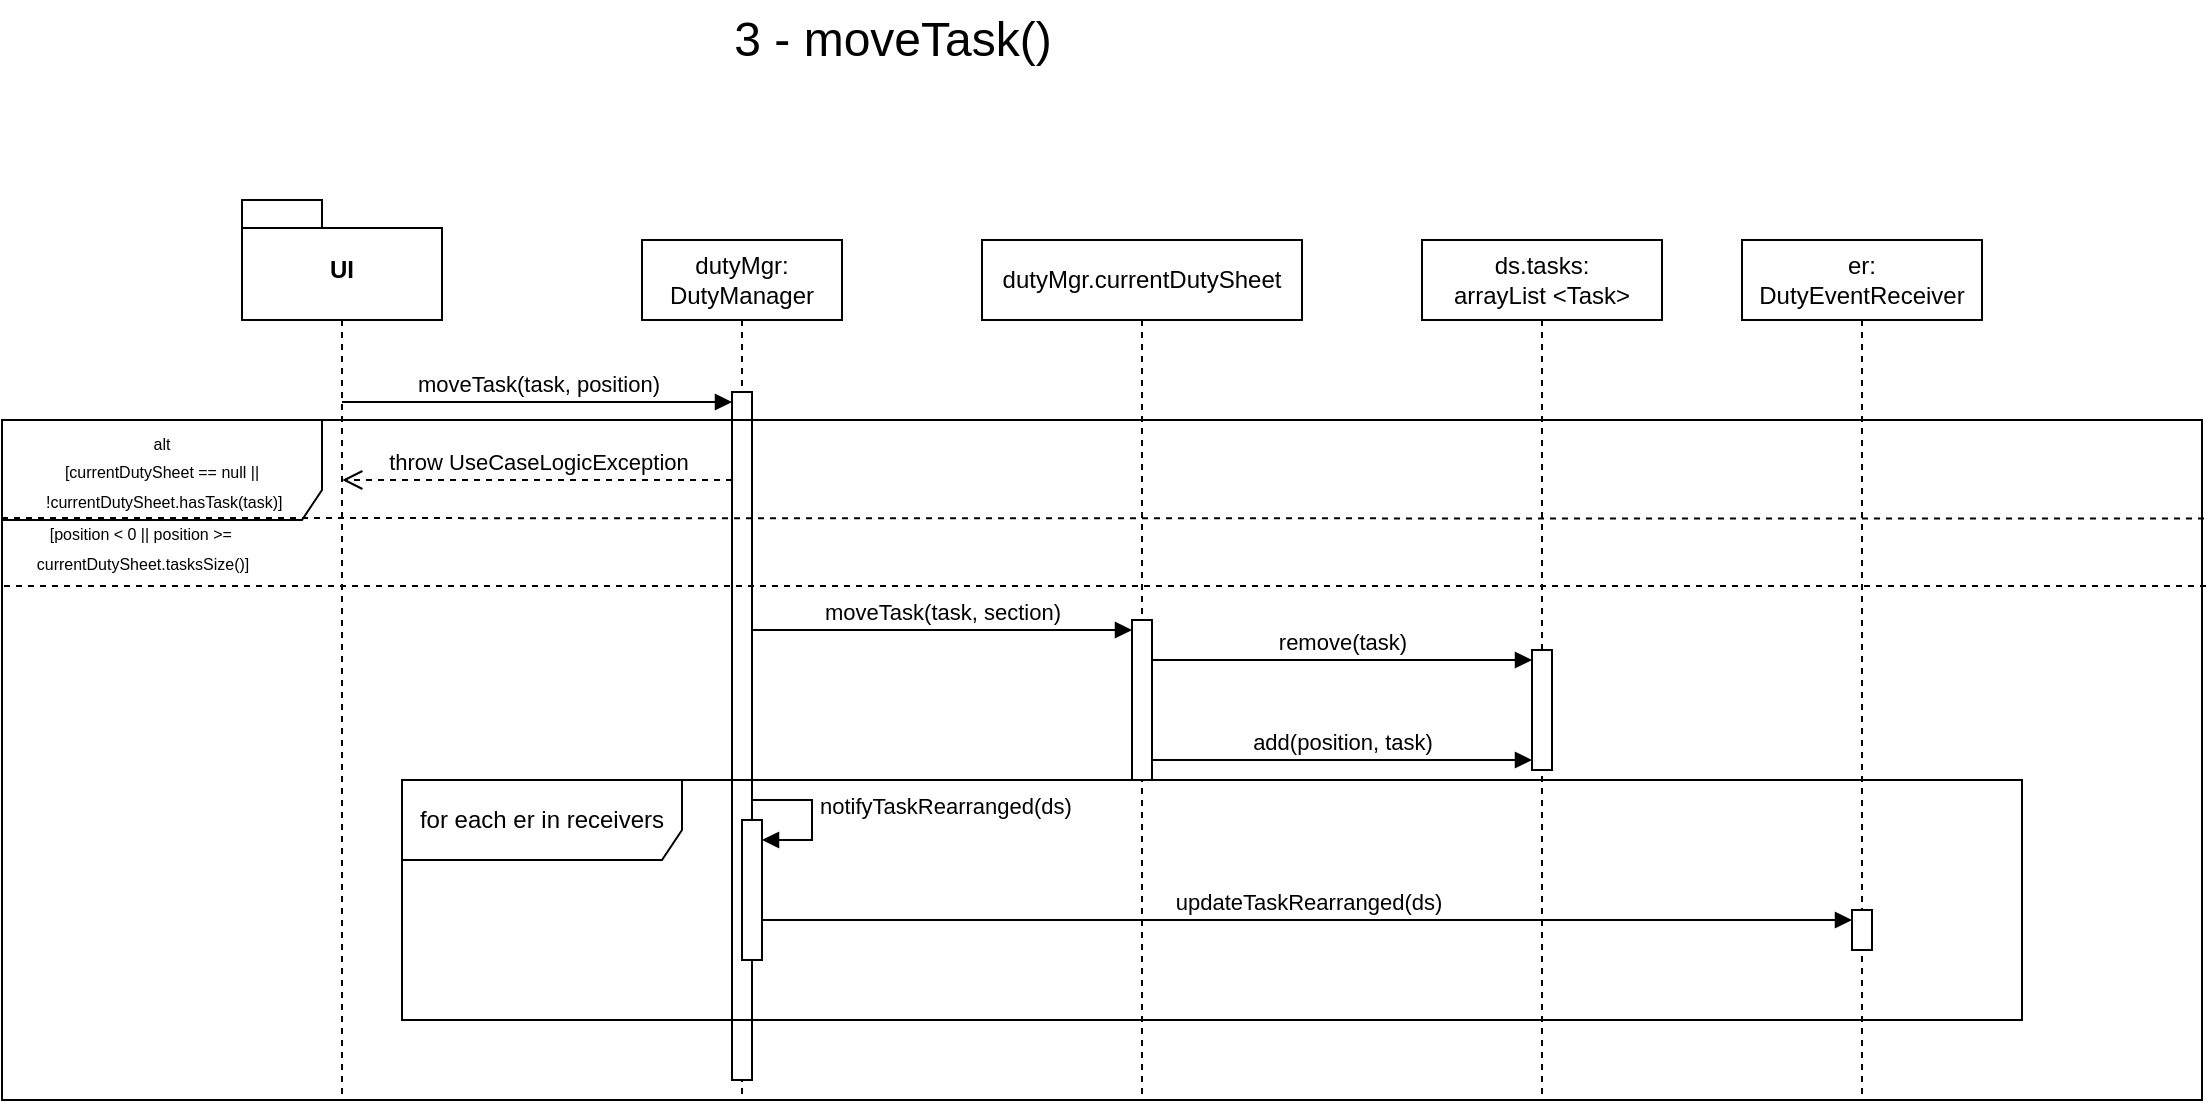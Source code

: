 <mxfile version="24.4.4" type="google">
  <diagram name="Pagina-1" id="pxX9eCmcA_wfoh8v_CYA">
    <mxGraphModel grid="1" page="1" gridSize="10" guides="1" tooltips="1" connect="1" arrows="1" fold="1" pageScale="1" pageWidth="827" pageHeight="1169" math="0" shadow="0">
      <root>
        <mxCell id="0" />
        <mxCell id="1" parent="0" />
        <mxCell id="Ci3nzB67hYWqeItbK3N2-4" value="dutyMgr:&lt;div&gt;DutyManager&lt;/div&gt;" style="shape=umlLifeline;perimeter=lifelinePerimeter;whiteSpace=wrap;html=1;container=1;dropTarget=0;collapsible=0;recursiveResize=0;outlineConnect=0;portConstraint=eastwest;newEdgeStyle={&quot;curved&quot;:0,&quot;rounded&quot;:0};" vertex="1" parent="1">
          <mxGeometry x="310" y="240" width="100" height="430" as="geometry" />
        </mxCell>
        <mxCell id="Ci3nzB67hYWqeItbK3N2-9" value="" style="html=1;points=[[0,0,0,0,5],[0,1,0,0,-5],[1,0,0,0,5],[1,1,0,0,-5]];perimeter=orthogonalPerimeter;outlineConnect=0;targetShapes=umlLifeline;portConstraint=eastwest;newEdgeStyle={&quot;curved&quot;:0,&quot;rounded&quot;:0};" vertex="1" parent="Ci3nzB67hYWqeItbK3N2-4">
          <mxGeometry x="45" y="76" width="10" height="344" as="geometry" />
        </mxCell>
        <mxCell id="Ci3nzB67hYWqeItbK3N2-21" value="" style="html=1;points=[[0,0,0,0,5],[0,1,0,0,-5],[1,0,0,0,5],[1,1,0,0,-5]];perimeter=orthogonalPerimeter;outlineConnect=0;targetShapes=umlLifeline;portConstraint=eastwest;newEdgeStyle={&quot;curved&quot;:0,&quot;rounded&quot;:0};" vertex="1" parent="Ci3nzB67hYWqeItbK3N2-4">
          <mxGeometry x="50" y="290" width="10" height="70" as="geometry" />
        </mxCell>
        <mxCell id="Ci3nzB67hYWqeItbK3N2-22" value="notifyTaskRearranged(ds)" style="html=1;align=left;spacingLeft=2;endArrow=block;rounded=0;edgeStyle=orthogonalEdgeStyle;curved=0;rounded=0;" edge="1" parent="Ci3nzB67hYWqeItbK3N2-4" target="Ci3nzB67hYWqeItbK3N2-21">
          <mxGeometry x="0.004" relative="1" as="geometry">
            <mxPoint x="55" y="270" as="sourcePoint" />
            <Array as="points">
              <mxPoint x="55" y="280" />
              <mxPoint x="85" y="280" />
              <mxPoint x="85" y="300" />
            </Array>
            <mxPoint as="offset" />
          </mxGeometry>
        </mxCell>
        <mxCell id="Ci3nzB67hYWqeItbK3N2-5" value=":Object" style="shape=umlLifeline;perimeter=lifelinePerimeter;whiteSpace=wrap;html=1;container=1;dropTarget=0;collapsible=0;recursiveResize=0;outlineConnect=0;portConstraint=eastwest;newEdgeStyle={&quot;curved&quot;:0,&quot;rounded&quot;:0};" vertex="1" parent="1">
          <mxGeometry x="110" y="240" width="100" height="430" as="geometry" />
        </mxCell>
        <mxCell id="Ci3nzB67hYWqeItbK3N2-6" value="UI" style="shape=folder;fontStyle=1;spacingTop=10;tabWidth=40;tabHeight=14;tabPosition=left;html=1;whiteSpace=wrap;" vertex="1" parent="1">
          <mxGeometry x="110" y="220" width="100" height="60" as="geometry" />
        </mxCell>
        <mxCell id="Ci3nzB67hYWqeItbK3N2-7" value="&lt;font style=&quot;font-size: 24px;&quot;&gt;3 - moveTask()&lt;/font&gt;" style="text;html=1;align=center;verticalAlign=middle;resizable=0;points=[];autosize=1;strokeColor=none;fillColor=none;" vertex="1" parent="1">
          <mxGeometry x="345" y="120" width="180" height="40" as="geometry" />
        </mxCell>
        <mxCell id="Ci3nzB67hYWqeItbK3N2-10" value="moveTask(task, position)" style="html=1;verticalAlign=bottom;endArrow=block;curved=0;rounded=0;entryX=0;entryY=0;entryDx=0;entryDy=5;" edge="1" parent="1" source="Ci3nzB67hYWqeItbK3N2-5" target="Ci3nzB67hYWqeItbK3N2-9">
          <mxGeometry relative="1" as="geometry">
            <mxPoint x="285" y="321" as="sourcePoint" />
          </mxGeometry>
        </mxCell>
        <mxCell id="Ci3nzB67hYWqeItbK3N2-13" value="dutyMgr.currentDutySheet" style="shape=umlLifeline;perimeter=lifelinePerimeter;whiteSpace=wrap;html=1;container=1;dropTarget=0;collapsible=0;recursiveResize=0;outlineConnect=0;portConstraint=eastwest;newEdgeStyle={&quot;curved&quot;:0,&quot;rounded&quot;:0};" vertex="1" parent="1">
          <mxGeometry x="480" y="240" width="160" height="430" as="geometry" />
        </mxCell>
        <mxCell id="Ci3nzB67hYWqeItbK3N2-14" value="" style="html=1;points=[[0,0,0,0,5],[0,1,0,0,-5],[1,0,0,0,5],[1,1,0,0,-5]];perimeter=orthogonalPerimeter;outlineConnect=0;targetShapes=umlLifeline;portConstraint=eastwest;newEdgeStyle={&quot;curved&quot;:0,&quot;rounded&quot;:0};" vertex="1" parent="Ci3nzB67hYWqeItbK3N2-13">
          <mxGeometry x="75" y="190" width="10" height="80" as="geometry" />
        </mxCell>
        <mxCell id="Ci3nzB67hYWqeItbK3N2-15" value="moveTask(task, section)" style="html=1;verticalAlign=bottom;endArrow=block;curved=0;rounded=0;entryX=0;entryY=0;entryDx=0;entryDy=5;" edge="1" parent="1" source="Ci3nzB67hYWqeItbK3N2-9" target="Ci3nzB67hYWqeItbK3N2-14">
          <mxGeometry relative="1" as="geometry">
            <mxPoint x="485" y="435" as="sourcePoint" />
          </mxGeometry>
        </mxCell>
        <mxCell id="Ci3nzB67hYWqeItbK3N2-17" value="ds.tasks:&lt;div&gt;arrayList &amp;lt;Task&amp;gt;&lt;/div&gt;" style="shape=umlLifeline;perimeter=lifelinePerimeter;whiteSpace=wrap;html=1;container=1;dropTarget=0;collapsible=0;recursiveResize=0;outlineConnect=0;portConstraint=eastwest;newEdgeStyle={&quot;curved&quot;:0,&quot;rounded&quot;:0};" vertex="1" parent="1">
          <mxGeometry x="700" y="240" width="120" height="430" as="geometry" />
        </mxCell>
        <mxCell id="Ci3nzB67hYWqeItbK3N2-18" value="" style="html=1;points=[[0,0,0,0,5],[0,1,0,0,-5],[1,0,0,0,5],[1,1,0,0,-5]];perimeter=orthogonalPerimeter;outlineConnect=0;targetShapes=umlLifeline;portConstraint=eastwest;newEdgeStyle={&quot;curved&quot;:0,&quot;rounded&quot;:0};" vertex="1" parent="Ci3nzB67hYWqeItbK3N2-17">
          <mxGeometry x="55" y="205" width="10" height="60" as="geometry" />
        </mxCell>
        <mxCell id="Ci3nzB67hYWqeItbK3N2-19" value="remove(task)" style="html=1;verticalAlign=bottom;endArrow=block;curved=0;rounded=0;" edge="1" parent="1">
          <mxGeometry relative="1" as="geometry">
            <mxPoint x="565" y="450" as="sourcePoint" />
            <mxPoint x="755" y="450" as="targetPoint" />
          </mxGeometry>
        </mxCell>
        <mxCell id="Ci3nzB67hYWqeItbK3N2-20" value="add(position, task)" style="html=1;verticalAlign=bottom;endArrow=block;curved=0;rounded=0;" edge="1" parent="1">
          <mxGeometry relative="1" as="geometry">
            <mxPoint x="565" y="500" as="sourcePoint" />
            <mxPoint x="755" y="500" as="targetPoint" />
          </mxGeometry>
        </mxCell>
        <mxCell id="Ci3nzB67hYWqeItbK3N2-23" value="er:&lt;div&gt;DutyEventReceiver&lt;/div&gt;" style="shape=umlLifeline;whiteSpace=wrap;html=1;container=1;dropTarget=0;collapsible=0;recursiveResize=0;outlineConnect=0;portConstraint=eastwest;newEdgeStyle={&quot;curved&quot;:0,&quot;rounded&quot;:0};points=[[0,0,0,0,5],[0,1,0,0,-5],[1,0,0,0,5],[1,1,0,0,-5]];perimeter=rectanglePerimeter;targetShapes=umlLifeline;participant=label;" vertex="1" parent="1">
          <mxGeometry x="860" y="240" width="120" height="430" as="geometry" />
        </mxCell>
        <mxCell id="Ci3nzB67hYWqeItbK3N2-25" value="" style="html=1;points=[[0,0,0,0,5],[0,1,0,0,-5],[1,0,0,0,5],[1,1,0,0,-5]];perimeter=orthogonalPerimeter;outlineConnect=0;targetShapes=umlLifeline;portConstraint=eastwest;newEdgeStyle={&quot;curved&quot;:0,&quot;rounded&quot;:0};" vertex="1" parent="Ci3nzB67hYWqeItbK3N2-23">
          <mxGeometry x="55" y="335" width="10" height="20" as="geometry" />
        </mxCell>
        <mxCell id="Ci3nzB67hYWqeItbK3N2-24" value="updateTaskRearranged(ds)" style="html=1;verticalAlign=bottom;endArrow=block;curved=0;rounded=0;entryX=0;entryY=0;entryDx=0;entryDy=5;entryPerimeter=0;" edge="1" parent="1" source="Ci3nzB67hYWqeItbK3N2-21" target="Ci3nzB67hYWqeItbK3N2-25">
          <mxGeometry width="80" relative="1" as="geometry">
            <mxPoint x="820" y="580" as="sourcePoint" />
            <mxPoint x="900" y="580" as="targetPoint" />
          </mxGeometry>
        </mxCell>
        <mxCell id="Ci3nzB67hYWqeItbK3N2-26" value="&lt;font style=&quot;font-size: 8px;&quot;&gt;&lt;font style=&quot;&quot;&gt;&lt;font style=&quot;&quot;&gt;alt&lt;/font&gt;&lt;/font&gt;&lt;/font&gt;&lt;div&gt;&lt;font style=&quot;font-size: 8px;&quot;&gt;&lt;font style=&quot;&quot;&gt;&lt;span style=&quot;background-color: initial;&quot;&gt;[currentDutySheet == null ||&amp;nbsp;&lt;/span&gt;&lt;/font&gt;&lt;span style=&quot;background-color: initial;&quot;&gt;!currentDutySheet.hasTask(task)]&lt;/span&gt;&lt;/font&gt;&lt;/div&gt;" style="shape=umlFrame;whiteSpace=wrap;html=1;pointerEvents=0;width=160;height=50;" vertex="1" parent="1">
          <mxGeometry x="-10" y="330" width="1100" height="340" as="geometry" />
        </mxCell>
        <mxCell id="Ci3nzB67hYWqeItbK3N2-27" value="throw UseCaseLogicException" style="html=1;verticalAlign=bottom;endArrow=open;dashed=1;endSize=8;curved=0;rounded=0;" edge="1" parent="1">
          <mxGeometry relative="1" as="geometry">
            <mxPoint x="355" y="360" as="sourcePoint" />
            <mxPoint x="160.115" y="360" as="targetPoint" />
          </mxGeometry>
        </mxCell>
        <mxCell id="Ci3nzB67hYWqeItbK3N2-28" value="" style="endArrow=none;dashed=1;html=1;rounded=0;entryX=1.001;entryY=0.145;entryDx=0;entryDy=0;entryPerimeter=0;" edge="1" parent="1" target="Ci3nzB67hYWqeItbK3N2-26">
          <mxGeometry width="50" height="50" relative="1" as="geometry">
            <mxPoint x="-10" y="379" as="sourcePoint" />
            <mxPoint x="320" y="380" as="targetPoint" />
          </mxGeometry>
        </mxCell>
        <mxCell id="Ci3nzB67hYWqeItbK3N2-29" value="" style="endArrow=none;dashed=1;html=1;rounded=0;entryX=1.001;entryY=0.145;entryDx=0;entryDy=0;entryPerimeter=0;" edge="1" parent="1">
          <mxGeometry width="50" height="50" relative="1" as="geometry">
            <mxPoint x="-9" y="413" as="sourcePoint" />
            <mxPoint x="1092" y="413" as="targetPoint" />
          </mxGeometry>
        </mxCell>
        <mxCell id="Ci3nzB67hYWqeItbK3N2-30" value="&lt;font style=&quot;font-size: 8px;&quot;&gt;[position &amp;lt; 0 || position &amp;gt;=&amp;nbsp;&lt;/font&gt;&lt;div&gt;&lt;font style=&quot;font-size: 8px;&quot;&gt;currentDutySheet.tasksSize()]&lt;/font&gt;&lt;/div&gt;" style="text;html=1;align=center;verticalAlign=middle;resizable=0;points=[];autosize=1;strokeColor=none;fillColor=none;" vertex="1" parent="1">
          <mxGeometry x="-5" y="373" width="130" height="40" as="geometry" />
        </mxCell>
        <mxCell id="Ci3nzB67hYWqeItbK3N2-31" value="for each er in receivers" style="shape=umlFrame;whiteSpace=wrap;html=1;pointerEvents=0;width=140;height=40;" vertex="1" parent="1">
          <mxGeometry x="190" y="510" width="810" height="120" as="geometry" />
        </mxCell>
      </root>
    </mxGraphModel>
  </diagram>
</mxfile>
